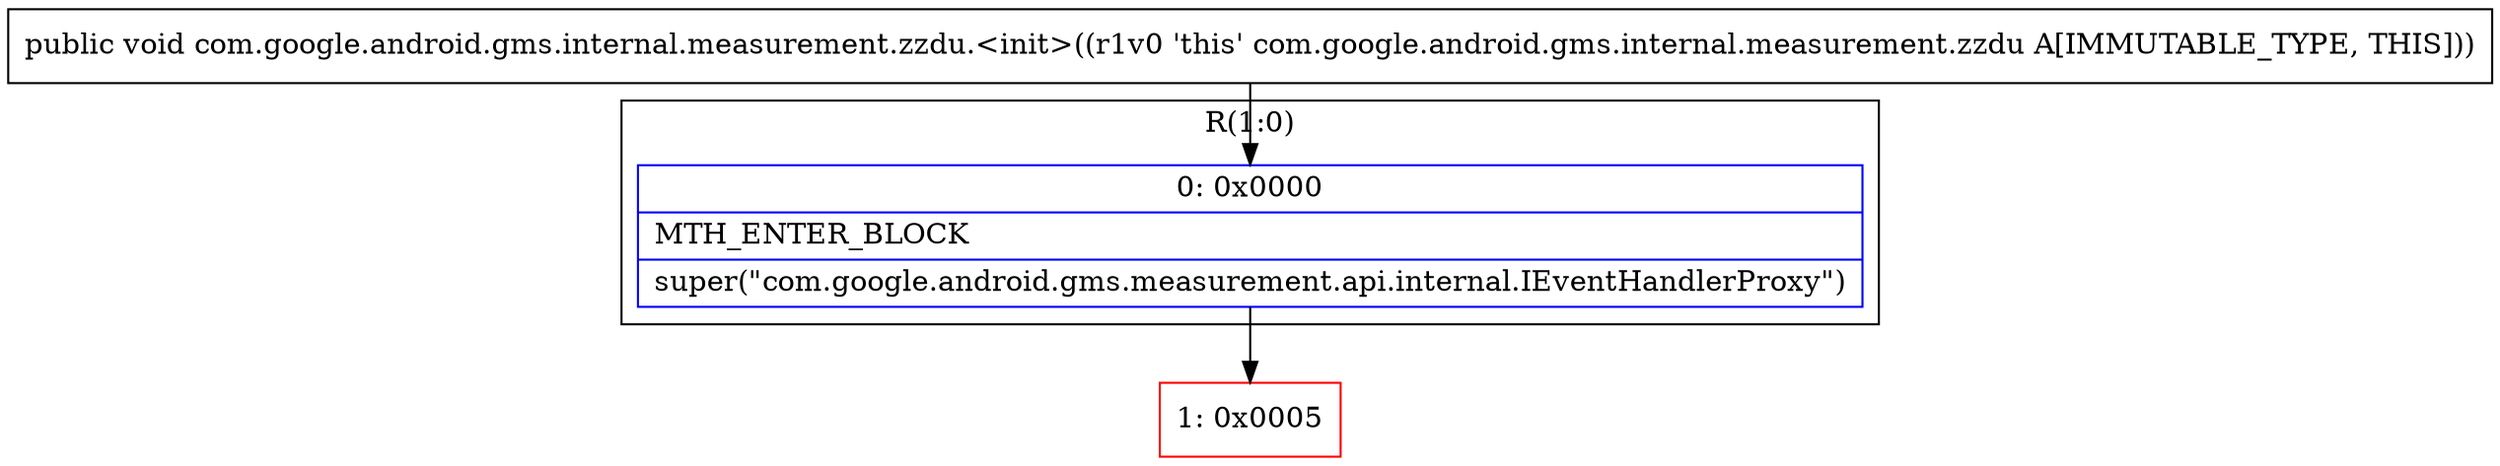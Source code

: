 digraph "CFG forcom.google.android.gms.internal.measurement.zzdu.\<init\>()V" {
subgraph cluster_Region_1098631554 {
label = "R(1:0)";
node [shape=record,color=blue];
Node_0 [shape=record,label="{0\:\ 0x0000|MTH_ENTER_BLOCK\l|super(\"com.google.android.gms.measurement.api.internal.IEventHandlerProxy\")\l}"];
}
Node_1 [shape=record,color=red,label="{1\:\ 0x0005}"];
MethodNode[shape=record,label="{public void com.google.android.gms.internal.measurement.zzdu.\<init\>((r1v0 'this' com.google.android.gms.internal.measurement.zzdu A[IMMUTABLE_TYPE, THIS])) }"];
MethodNode -> Node_0;
Node_0 -> Node_1;
}

